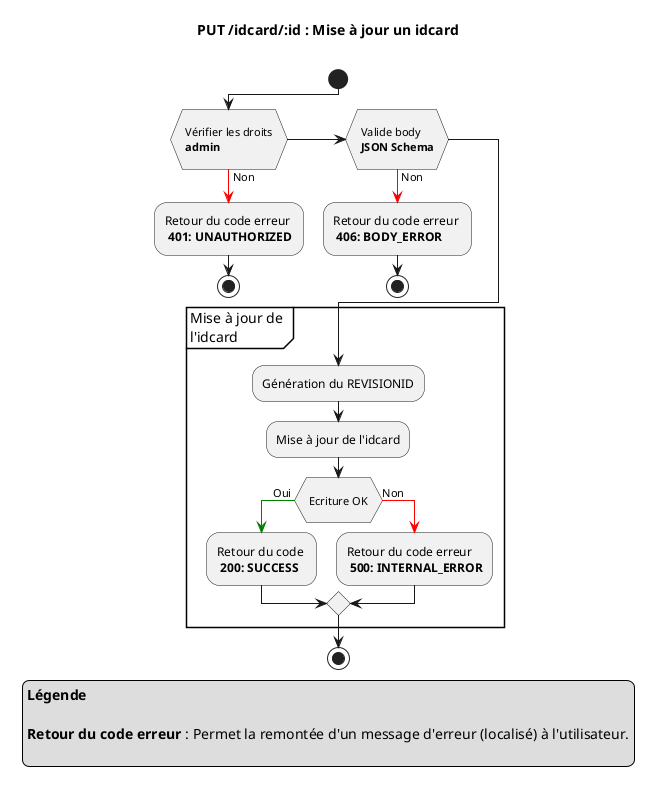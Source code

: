 @startuml

title
PUT **/idcard/:id** : Mise à jour un idcard

end title

start
if ( \n Vérifier les droits \n **admin** \n)
    -[#red]-> Non ;
    -Retour du code erreur \n **401: UNAUTHORIZED**
    stop
elseif ( \n Valide body \n **JSON Schema** \n )
    -[#red]-> Non ;
    -Retour du code erreur \n **406: BODY_ERROR**
    stop
endif


partition "Mise à jour de \nl'idcard" {
    -Génération du REVISIONID
    -Mise à jour de l'idcard
    if ( \n Ecriture OK \n )
        -[#green]-> Oui ;
        -Retour du code \n **200: SUCCESS**
    else
        -[#red]-> Non ;
        -Retour du code erreur \n **500: INTERNAL_ERROR**
    endif
}
stop

legend 
**Légende**

**Retour du code erreur** : Permet la remontée d'un message d'erreur (localisé) à l'utilisateur.

endlegend

@enduml

